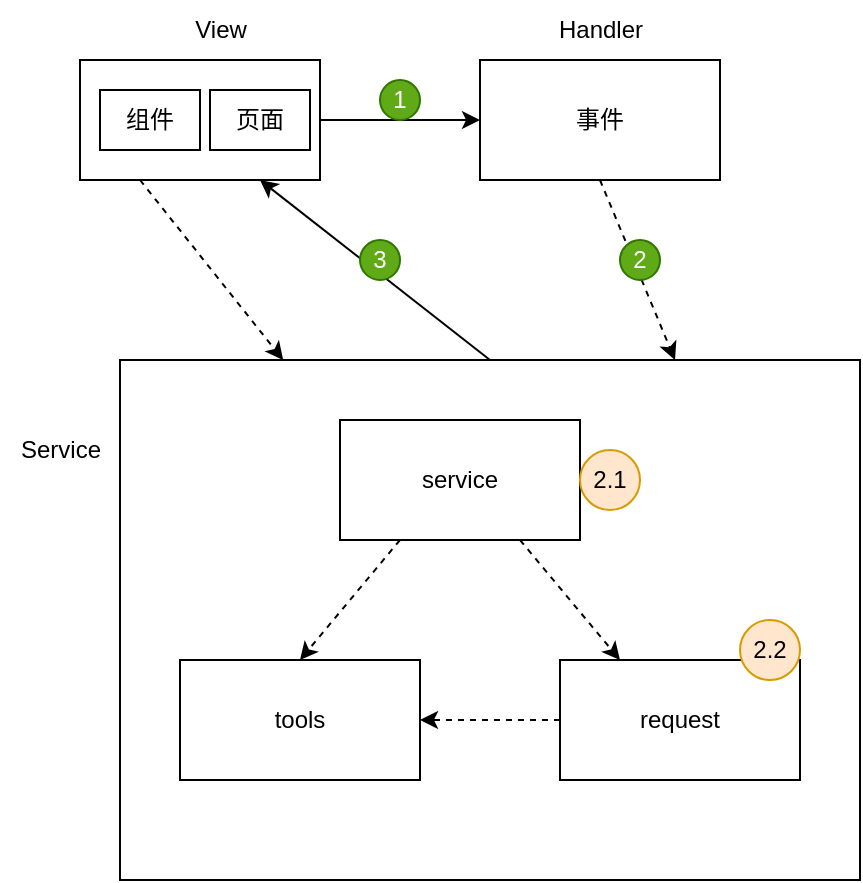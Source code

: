 <mxfile version="20.5.3" type="embed"><diagram id="weuWsWrYd2csO-W0EDVw" name="第 1 页"><mxGraphModel dx="473" dy="733" grid="1" gridSize="10" guides="1" tooltips="1" connect="1" arrows="1" fold="1" page="1" pageScale="1" pageWidth="827" pageHeight="1169" math="0" shadow="0"><root><mxCell id="0"/><mxCell id="1" parent="0"/><mxCell id="19" style="edgeStyle=none;html=1;exitX=0.5;exitY=0;exitDx=0;exitDy=0;entryX=0.75;entryY=1;entryDx=0;entryDy=0;" parent="1" source="16" target="2" edge="1"><mxGeometry relative="1" as="geometry"/></mxCell><mxCell id="16" value="" style="rounded=0;whiteSpace=wrap;html=1;" parent="1" vertex="1"><mxGeometry x="80" y="260" width="370" height="260" as="geometry"/></mxCell><mxCell id="6" style="edgeStyle=none;html=1;exitX=1;exitY=0.5;exitDx=0;exitDy=0;entryX=0;entryY=0.5;entryDx=0;entryDy=0;" parent="1" source="2" target="3" edge="1"><mxGeometry relative="1" as="geometry"/></mxCell><mxCell id="20" style="edgeStyle=none;html=1;exitX=0.25;exitY=1;exitDx=0;exitDy=0;dashed=1;" parent="1" source="2" target="16" edge="1"><mxGeometry relative="1" as="geometry"/></mxCell><mxCell id="2" value="" style="rounded=0;whiteSpace=wrap;html=1;" parent="1" vertex="1"><mxGeometry x="60" y="110" width="120" height="60" as="geometry"/></mxCell><mxCell id="10" style="html=1;exitX=0.5;exitY=1;exitDx=0;exitDy=0;entryX=0.75;entryY=0;entryDx=0;entryDy=0;dashed=1;" parent="1" source="3" target="16" edge="1"><mxGeometry relative="1" as="geometry"><mxPoint x="360" y="280" as="targetPoint"/></mxGeometry></mxCell><mxCell id="3" value="事件" style="rounded=0;whiteSpace=wrap;html=1;" parent="1" vertex="1"><mxGeometry x="260" y="110" width="120" height="60" as="geometry"/></mxCell><mxCell id="29" style="rounded=0;orthogonalLoop=1;jettySize=auto;html=1;exitX=0.75;exitY=1;exitDx=0;exitDy=0;entryX=0.25;entryY=0;entryDx=0;entryDy=0;dashed=1;" edge="1" parent="1" source="4" target="5"><mxGeometry relative="1" as="geometry"/></mxCell><mxCell id="30" style="edgeStyle=none;rounded=0;orthogonalLoop=1;jettySize=auto;html=1;exitX=0.25;exitY=1;exitDx=0;exitDy=0;entryX=0.5;entryY=0;entryDx=0;entryDy=0;dashed=1;" edge="1" parent="1" source="4" target="23"><mxGeometry relative="1" as="geometry"/></mxCell><mxCell id="4" value="service" style="rounded=0;whiteSpace=wrap;html=1;" parent="1" vertex="1"><mxGeometry x="190" y="290" width="120" height="60" as="geometry"/></mxCell><mxCell id="31" style="edgeStyle=none;rounded=0;orthogonalLoop=1;jettySize=auto;html=1;exitX=0;exitY=0.5;exitDx=0;exitDy=0;dashed=1;" edge="1" parent="1" source="5" target="23"><mxGeometry relative="1" as="geometry"/></mxCell><mxCell id="5" value="request" style="rounded=0;whiteSpace=wrap;html=1;" parent="1" vertex="1"><mxGeometry x="300" y="410" width="120" height="60" as="geometry"/></mxCell><mxCell id="11" value="View" style="text;html=1;align=center;verticalAlign=middle;resizable=0;points=[];autosize=1;strokeColor=none;fillColor=none;" parent="1" vertex="1"><mxGeometry x="105" y="80" width="50" height="30" as="geometry"/></mxCell><mxCell id="12" value="Handler" style="text;html=1;align=center;verticalAlign=middle;resizable=0;points=[];autosize=1;strokeColor=none;fillColor=none;" parent="1" vertex="1"><mxGeometry x="285" y="80" width="70" height="30" as="geometry"/></mxCell><mxCell id="13" value="Service" style="text;html=1;align=center;verticalAlign=middle;resizable=0;points=[];autosize=1;strokeColor=none;fillColor=none;" parent="1" vertex="1"><mxGeometry x="20" y="290" width="60" height="30" as="geometry"/></mxCell><mxCell id="23" value="tools" style="rounded=0;whiteSpace=wrap;html=1;" parent="1" vertex="1"><mxGeometry x="110" y="410" width="120" height="60" as="geometry"/></mxCell><mxCell id="24" value="1" style="ellipse;whiteSpace=wrap;html=1;fillColor=#60a917;fontColor=#ffffff;strokeColor=#2D7600;" parent="1" vertex="1"><mxGeometry x="210" y="120" width="20" height="20" as="geometry"/></mxCell><mxCell id="25" value="2" style="ellipse;whiteSpace=wrap;html=1;fillColor=#60a917;fontColor=#ffffff;strokeColor=#2D7600;" parent="1" vertex="1"><mxGeometry x="330" y="200" width="20" height="20" as="geometry"/></mxCell><mxCell id="26" value="3" style="ellipse;whiteSpace=wrap;html=1;fillColor=#60a917;fontColor=#ffffff;strokeColor=#2D7600;" parent="1" vertex="1"><mxGeometry x="200" y="200" width="20" height="20" as="geometry"/></mxCell><mxCell id="27" value="组件" style="rounded=0;whiteSpace=wrap;html=1;" parent="1" vertex="1"><mxGeometry x="70" y="125" width="50" height="30" as="geometry"/></mxCell><mxCell id="28" value="页面" style="rounded=0;whiteSpace=wrap;html=1;" parent="1" vertex="1"><mxGeometry x="125" y="125" width="50" height="30" as="geometry"/></mxCell><mxCell id="32" value="2.1" style="ellipse;whiteSpace=wrap;html=1;fillColor=#ffe6cc;strokeColor=#d79b00;" vertex="1" parent="1"><mxGeometry x="310" y="305" width="30" height="30" as="geometry"/></mxCell><mxCell id="33" value="2.2" style="ellipse;whiteSpace=wrap;html=1;fillColor=#ffe6cc;strokeColor=#d79b00;" vertex="1" parent="1"><mxGeometry x="390" y="390" width="30" height="30" as="geometry"/></mxCell></root></mxGraphModel></diagram></mxfile>